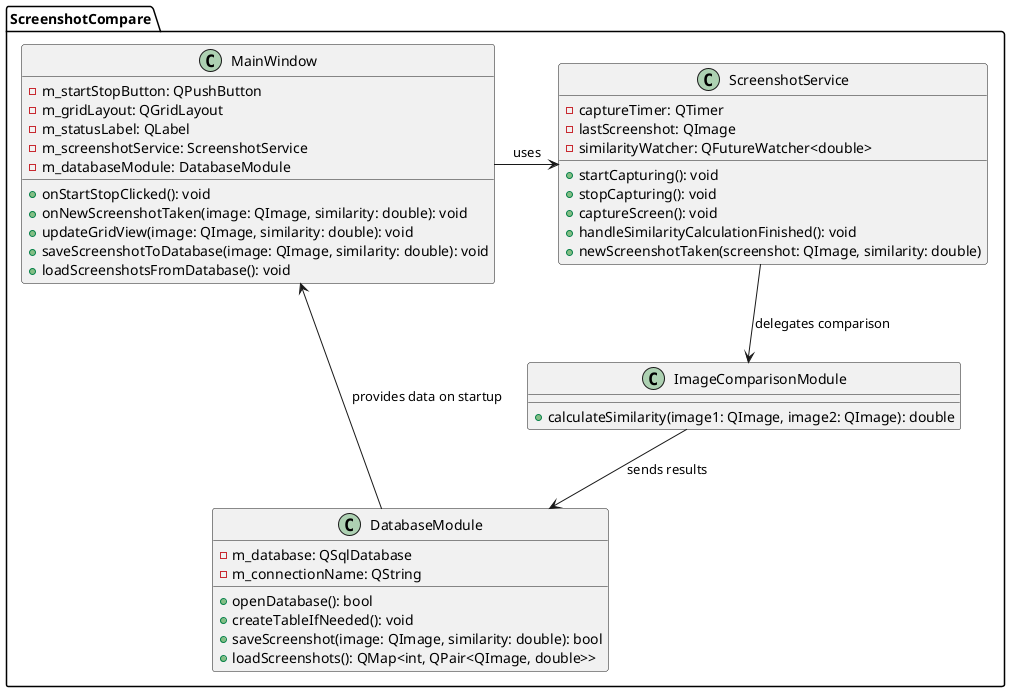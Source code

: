 @startuml

package "ScreenshotCompare" {
    class MainWindow {
        - m_startStopButton: QPushButton
        - m_gridLayout: QGridLayout
        - m_statusLabel: QLabel
        - m_screenshotService: ScreenshotService
        - m_databaseModule: DatabaseModule
        + onStartStopClicked(): void
        + onNewScreenshotTaken(image: QImage, similarity: double): void
        + updateGridView(image: QImage, similarity: double): void
        + saveScreenshotToDatabase(image: QImage, similarity: double): void
        + loadScreenshotsFromDatabase(): void
    }

    class ScreenshotService {
        - captureTimer: QTimer
        - lastScreenshot: QImage
        - similarityWatcher: QFutureWatcher<double>
        + startCapturing(): void
        + stopCapturing(): void
        + captureScreen(): void
        + handleSimilarityCalculationFinished(): void
        + newScreenshotTaken(screenshot: QImage, similarity: double)
    }

    class ImageComparisonModule {
        + calculateSimilarity(image1: QImage, image2: QImage): double
    }

    class DatabaseModule {
        - m_database: QSqlDatabase
        - m_connectionName: QString
        + openDatabase(): bool
        + createTableIfNeeded(): void
        + saveScreenshot(image: QImage, similarity: double): bool
        + loadScreenshots(): QMap<int, QPair<QImage, double>>
    }

}

MainWindow -right-> ScreenshotService : uses
ScreenshotService -down-> ImageComparisonModule : delegates comparison
ImageComparisonModule -down-> DatabaseModule : sends results
DatabaseModule -left-> MainWindow : provides data on startup

@enduml
